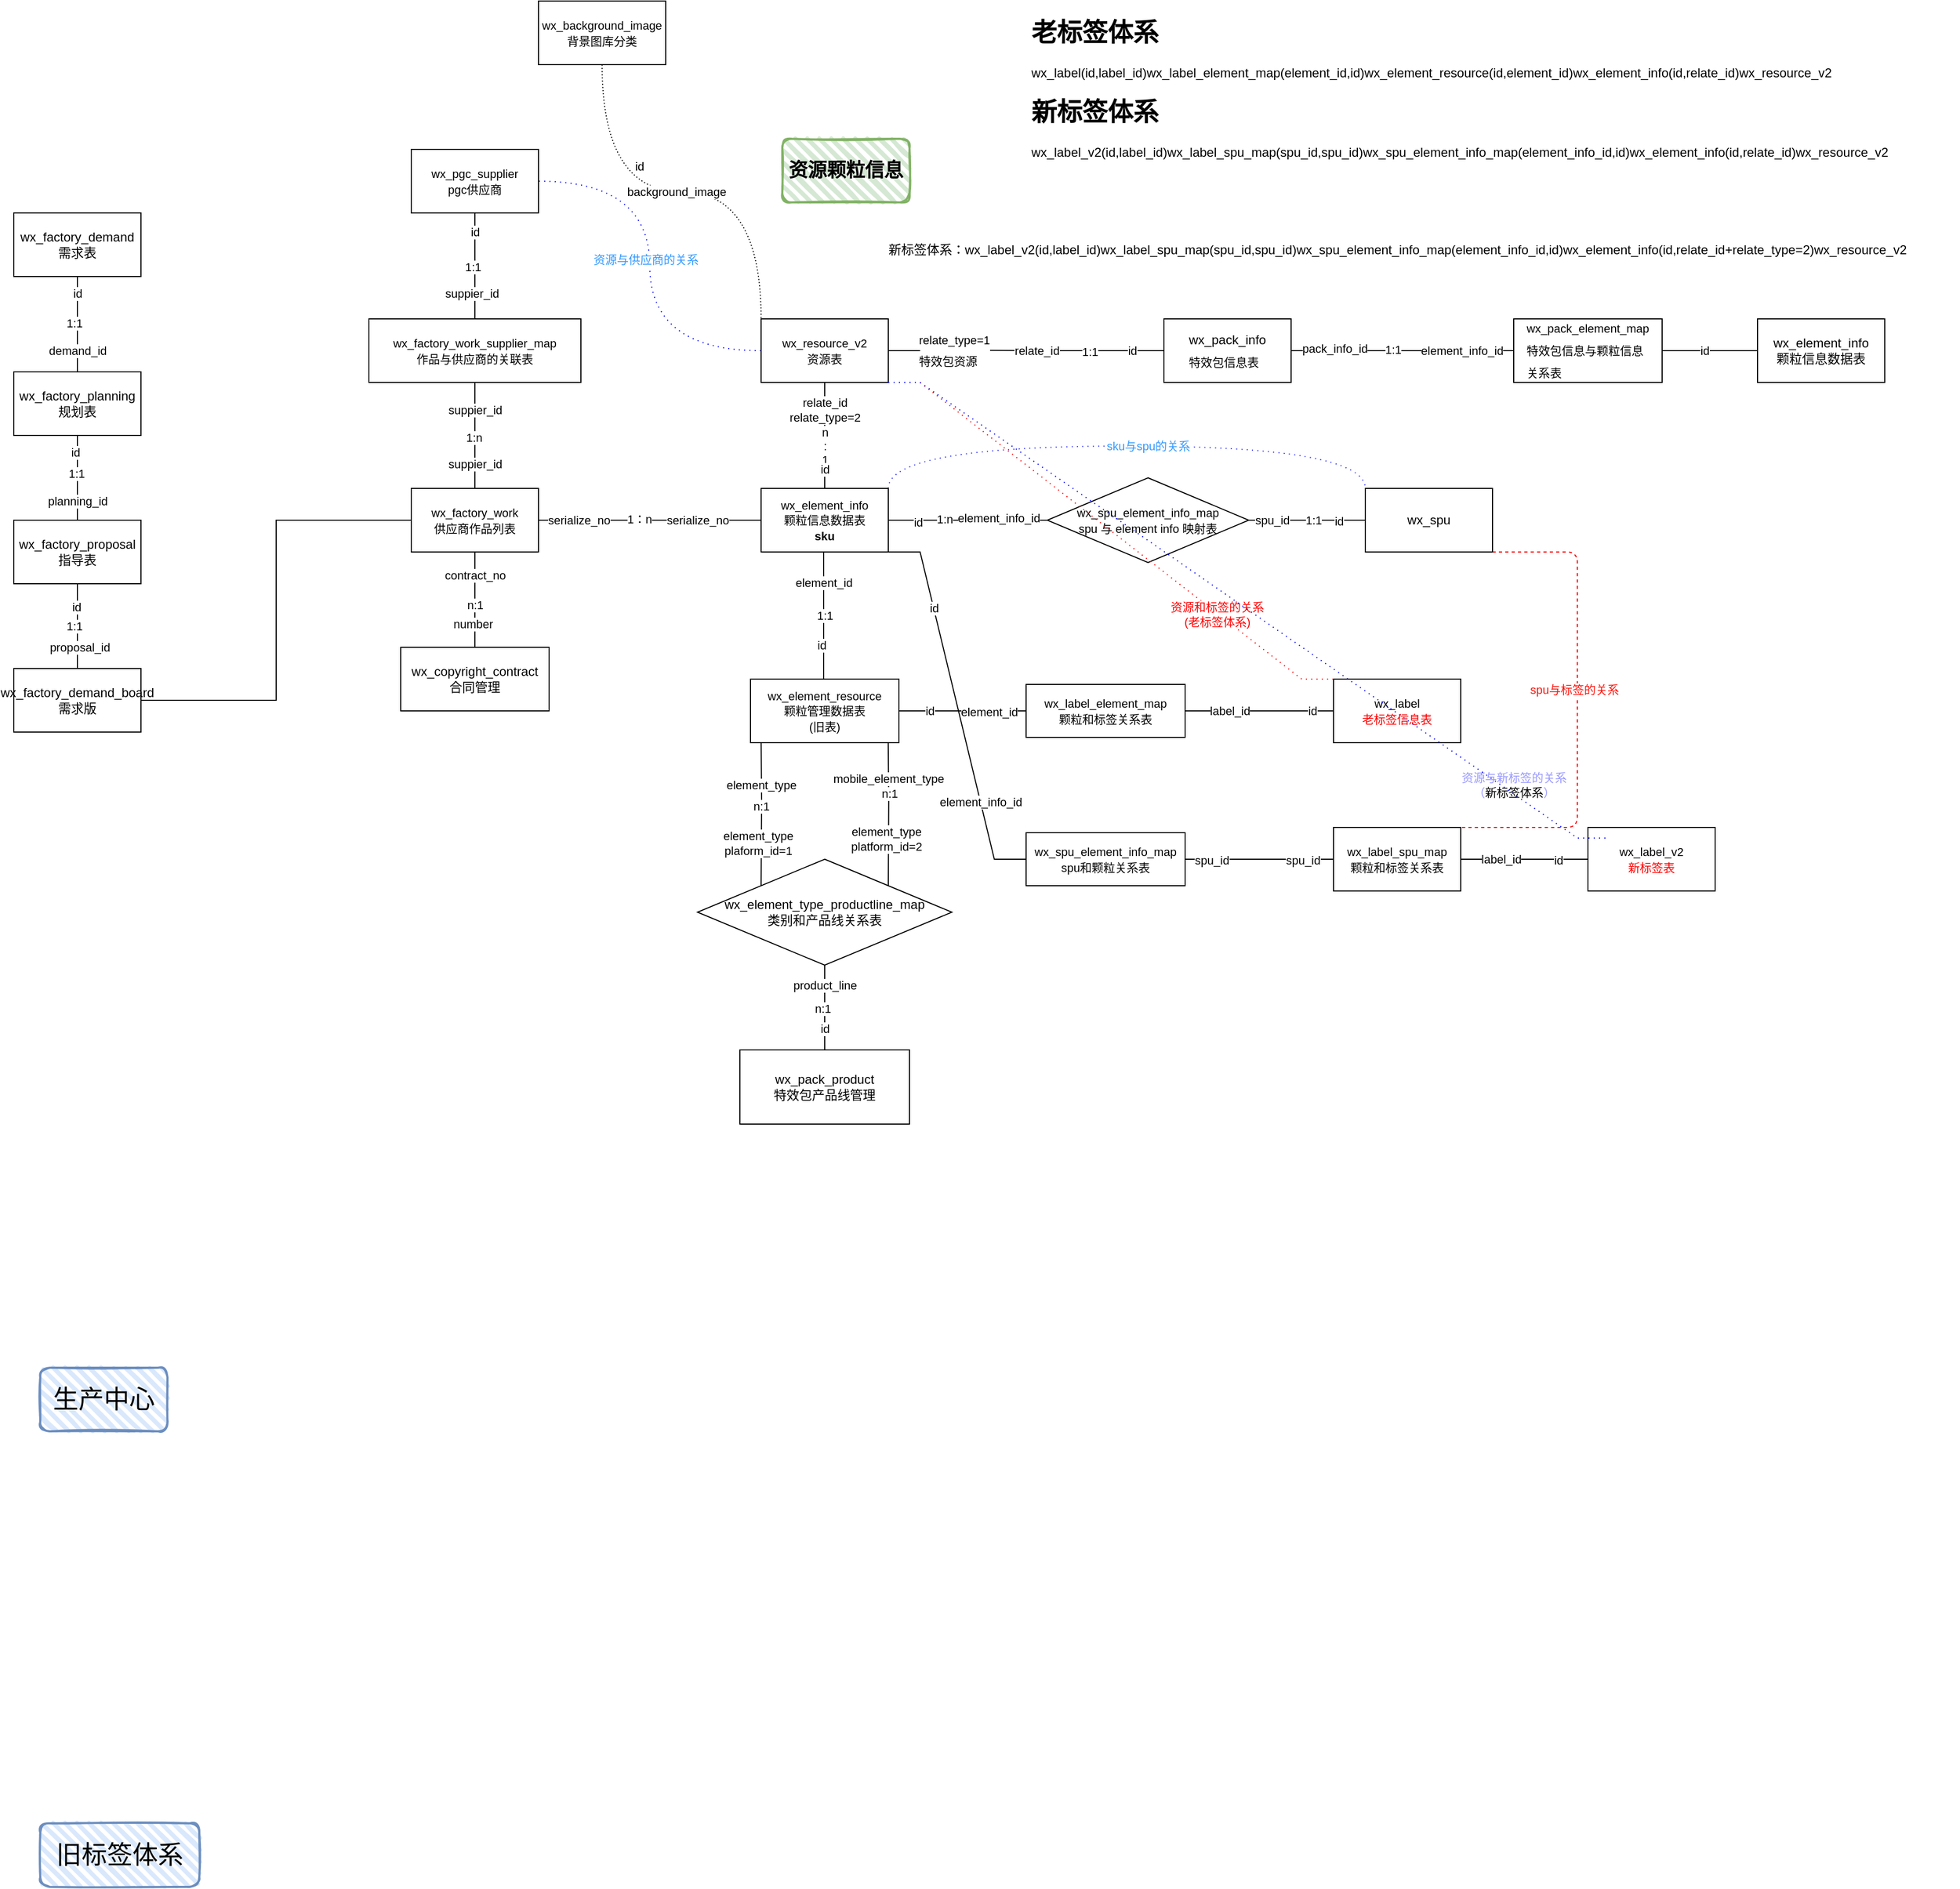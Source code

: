 <mxfile version="24.0.5" type="github">
  <diagram name="第 1 页" id="Xitm7BR1QgXsahXMNKrp">
    <mxGraphModel dx="2261" dy="1915" grid="1" gridSize="10" guides="1" tooltips="1" connect="1" arrows="1" fold="1" page="1" pageScale="1" pageWidth="827" pageHeight="1169" math="0" shadow="0">
      <root>
        <mxCell id="0" />
        <mxCell id="1" parent="0" />
        <mxCell id="gk9bBfAuXZcHd2vXawck-7" style="edgeStyle=orthogonalEdgeStyle;rounded=0;orthogonalLoop=1;jettySize=auto;html=1;entryX=0.5;entryY=0;entryDx=0;entryDy=0;endArrow=none;endFill=0;" parent="1" source="gk9bBfAuXZcHd2vXawck-1" target="gk9bBfAuXZcHd2vXawck-6" edge="1">
          <mxGeometry relative="1" as="geometry" />
        </mxCell>
        <mxCell id="gk9bBfAuXZcHd2vXawck-8" value="relate_id&lt;br&gt;relate_type=2" style="edgeLabel;html=1;align=center;verticalAlign=middle;resizable=0;points=[];" parent="gk9bBfAuXZcHd2vXawck-7" vertex="1" connectable="0">
          <mxGeometry x="-0.48" y="-4" relative="1" as="geometry">
            <mxPoint x="4" as="offset" />
          </mxGeometry>
        </mxCell>
        <mxCell id="gk9bBfAuXZcHd2vXawck-11" value="n&lt;br&gt;:&lt;br&gt;1" style="edgeLabel;html=1;align=center;verticalAlign=middle;resizable=0;points=[];" parent="gk9bBfAuXZcHd2vXawck-7" vertex="1" connectable="0">
          <mxGeometry x="0.02" y="2" relative="1" as="geometry">
            <mxPoint x="-2" y="9" as="offset" />
          </mxGeometry>
        </mxCell>
        <mxCell id="gk9bBfAuXZcHd2vXawck-12" value="id" style="edgeLabel;html=1;align=center;verticalAlign=middle;resizable=0;points=[];" parent="gk9bBfAuXZcHd2vXawck-7" vertex="1" connectable="0">
          <mxGeometry x="0.64" relative="1" as="geometry">
            <mxPoint as="offset" />
          </mxGeometry>
        </mxCell>
        <mxCell id="gk9bBfAuXZcHd2vXawck-14" value="" style="edgeStyle=orthogonalEdgeStyle;rounded=0;orthogonalLoop=1;jettySize=auto;html=1;endArrow=none;endFill=0;" parent="1" edge="1">
          <mxGeometry relative="1" as="geometry">
            <mxPoint x="390" y="199.5" as="sourcePoint" />
            <mxPoint x="610" y="200" as="targetPoint" />
            <Array as="points" />
          </mxGeometry>
        </mxCell>
        <mxCell id="gk9bBfAuXZcHd2vXawck-15" value="&lt;article data-content=&quot;[{&amp;quot;type&amp;quot;:&amp;quot;block&amp;quot;,&amp;quot;id&amp;quot;:&amp;quot;XwP3-1698737157789&amp;quot;,&amp;quot;name&amp;quot;:&amp;quot;paragraph&amp;quot;,&amp;quot;data&amp;quot;:{},&amp;quot;nodes&amp;quot;:[{&amp;quot;type&amp;quot;:&amp;quot;text&amp;quot;,&amp;quot;id&amp;quot;:&amp;quot;NMRr-1698737157787&amp;quot;,&amp;quot;leaves&amp;quot;:[{&amp;quot;text&amp;quot;:&amp;quot;relate_type=1&amp;quot;,&amp;quot;marks&amp;quot;:[]}]}],&amp;quot;state&amp;quot;:{}}]&quot;&gt;&lt;div style=&quot;line-height: 1.75; text-align: left;&quot;&gt;&lt;font style=&quot;font-size: 11px;&quot;&gt;relate_type=1&lt;/font&gt;&lt;/div&gt;&lt;div style=&quot;line-height: 1.75; text-align: left;&quot;&gt;特效包资源&lt;/div&gt;&lt;/article&gt;" style="edgeLabel;html=1;align=center;verticalAlign=middle;resizable=0;points=[];" parent="gk9bBfAuXZcHd2vXawck-14" vertex="1" connectable="0">
          <mxGeometry x="-0.1" y="3" relative="1" as="geometry">
            <mxPoint x="-77" y="3" as="offset" />
          </mxGeometry>
        </mxCell>
        <mxCell id="gk9bBfAuXZcHd2vXawck-19" value="&lt;article data-content=&quot;[{&amp;quot;type&amp;quot;:&amp;quot;block&amp;quot;,&amp;quot;id&amp;quot;:&amp;quot;XwP3-1698737157789&amp;quot;,&amp;quot;name&amp;quot;:&amp;quot;paragraph&amp;quot;,&amp;quot;data&amp;quot;:{},&amp;quot;nodes&amp;quot;:[{&amp;quot;type&amp;quot;:&amp;quot;text&amp;quot;,&amp;quot;id&amp;quot;:&amp;quot;NMRr-1698737157787&amp;quot;,&amp;quot;leaves&amp;quot;:[{&amp;quot;text&amp;quot;:&amp;quot;relate_id&amp;quot;,&amp;quot;marks&amp;quot;:[]}]}],&amp;quot;state&amp;quot;:{}}]&quot;&gt;&lt;div style=&quot;line-height: 1.75; text-align: left;&quot;&gt;&lt;font style=&quot;font-size: 11px;&quot;&gt;relate_id&lt;/font&gt;&lt;/div&gt;&lt;/article&gt;" style="edgeLabel;html=1;align=center;verticalAlign=middle;resizable=0;points=[];" parent="gk9bBfAuXZcHd2vXawck-14" vertex="1" connectable="0">
          <mxGeometry x="0.675" y="2" relative="1" as="geometry">
            <mxPoint x="-84" y="2" as="offset" />
          </mxGeometry>
        </mxCell>
        <mxCell id="gk9bBfAuXZcHd2vXawck-20" value="id" style="edgeLabel;html=1;align=center;verticalAlign=middle;resizable=0;points=[];" parent="gk9bBfAuXZcHd2vXawck-14" vertex="1" connectable="0">
          <mxGeometry x="0.748" y="-2" relative="1" as="geometry">
            <mxPoint x="-2" y="-2" as="offset" />
          </mxGeometry>
        </mxCell>
        <mxCell id="gk9bBfAuXZcHd2vXawck-21" value="1:1" style="edgeLabel;html=1;align=center;verticalAlign=middle;resizable=0;points=[];" parent="gk9bBfAuXZcHd2vXawck-14" vertex="1" connectable="0">
          <mxGeometry x="0.266" relative="1" as="geometry">
            <mxPoint x="11" as="offset" />
          </mxGeometry>
        </mxCell>
        <mxCell id="gk9bBfAuXZcHd2vXawck-24" style="edgeStyle=orthogonalEdgeStyle;rounded=0;orthogonalLoop=1;jettySize=auto;html=1;endArrow=none;endFill=0;" parent="1" edge="1">
          <mxGeometry relative="1" as="geometry">
            <mxPoint x="380" y="200" as="targetPoint" />
            <mxPoint x="350" y="200" as="sourcePoint" />
          </mxGeometry>
        </mxCell>
        <mxCell id="B6y16ondcqQ7qixGHSXy-28" style="edgeStyle=orthogonalEdgeStyle;rounded=0;orthogonalLoop=1;jettySize=auto;html=1;entryX=1;entryY=0.5;entryDx=0;entryDy=0;dashed=1;dashPattern=1 4;curved=1;strokeColor=#0000FF;endArrow=none;endFill=0;" parent="1" source="gk9bBfAuXZcHd2vXawck-1" target="gk9bBfAuXZcHd2vXawck-52" edge="1">
          <mxGeometry relative="1" as="geometry" />
        </mxCell>
        <mxCell id="B6y16ondcqQ7qixGHSXy-29" value="&lt;font color=&quot;#3399ff&quot;&gt;资源与供应商的关系&lt;/font&gt;" style="edgeLabel;html=1;align=center;verticalAlign=middle;resizable=0;points=[];" parent="B6y16ondcqQ7qixGHSXy-28" vertex="1" connectable="0">
          <mxGeometry x="0.032" y="4" relative="1" as="geometry">
            <mxPoint as="offset" />
          </mxGeometry>
        </mxCell>
        <mxCell id="yXbJXcxyzhRO19lz1-nd-18" style="edgeStyle=entityRelationEdgeStyle;rounded=0;orthogonalLoop=1;jettySize=auto;html=1;exitX=1;exitY=1;exitDx=0;exitDy=0;entryX=0;entryY=0;entryDx=0;entryDy=0;endArrow=none;endFill=0;strokeColor=none;dashed=1;dashPattern=1 4;" parent="1" source="gk9bBfAuXZcHd2vXawck-1" target="yXbJXcxyzhRO19lz1-nd-9" edge="1">
          <mxGeometry relative="1" as="geometry" />
        </mxCell>
        <mxCell id="yXbJXcxyzhRO19lz1-nd-19" value="&lt;font color=&quot;#9999ff&quot;&gt;资源与新标签的关系&lt;br&gt;（&lt;/font&gt;新标签体系&lt;font color=&quot;#9999ff&quot;&gt;）&lt;br&gt;&lt;/font&gt;" style="edgeLabel;html=1;align=center;verticalAlign=middle;resizable=0;points=[];" parent="yXbJXcxyzhRO19lz1-nd-18" vertex="1" connectable="0">
          <mxGeometry x="0.711" y="2" relative="1" as="geometry">
            <mxPoint x="28" y="10" as="offset" />
          </mxGeometry>
        </mxCell>
        <mxCell id="gk9bBfAuXZcHd2vXawck-1" value="&lt;font style=&quot;font-size: 11px;&quot;&gt;wx_resource_v2&lt;br&gt;资源表&lt;/font&gt;" style="rounded=0;whiteSpace=wrap;html=1;" parent="1" vertex="1">
          <mxGeometry x="230" y="170" width="120" height="60" as="geometry" />
        </mxCell>
        <mxCell id="gk9bBfAuXZcHd2vXawck-10" value="" style="edgeStyle=orthogonalEdgeStyle;rounded=0;orthogonalLoop=1;jettySize=auto;html=1;endArrow=none;endFill=0;" parent="1" edge="1">
          <mxGeometry relative="1" as="geometry">
            <mxPoint x="289" y="390" as="sourcePoint" />
            <mxPoint x="289" y="510" as="targetPoint" />
          </mxGeometry>
        </mxCell>
        <mxCell id="gk9bBfAuXZcHd2vXawck-35" value="element_id" style="edgeLabel;html=1;align=center;verticalAlign=middle;resizable=0;points=[];" parent="gk9bBfAuXZcHd2vXawck-10" vertex="1" connectable="0">
          <mxGeometry x="-0.525" y="-2" relative="1" as="geometry">
            <mxPoint x="2" as="offset" />
          </mxGeometry>
        </mxCell>
        <mxCell id="gk9bBfAuXZcHd2vXawck-36" value="id" style="edgeLabel;html=1;align=center;verticalAlign=middle;resizable=0;points=[];" parent="gk9bBfAuXZcHd2vXawck-10" vertex="1" connectable="0">
          <mxGeometry x="0.375" y="-2" relative="1" as="geometry">
            <mxPoint y="5" as="offset" />
          </mxGeometry>
        </mxCell>
        <mxCell id="gk9bBfAuXZcHd2vXawck-62" value="1:1" style="edgeLabel;html=1;align=center;verticalAlign=middle;resizable=0;points=[];" parent="gk9bBfAuXZcHd2vXawck-10" vertex="1" connectable="0">
          <mxGeometry x="-0.004" y="-2" relative="1" as="geometry">
            <mxPoint x="3" as="offset" />
          </mxGeometry>
        </mxCell>
        <mxCell id="gk9bBfAuXZcHd2vXawck-34" value="" style="edgeStyle=orthogonalEdgeStyle;rounded=0;orthogonalLoop=1;jettySize=auto;html=1;endArrow=none;endFill=0;" parent="1" source="gk9bBfAuXZcHd2vXawck-6" target="gk9bBfAuXZcHd2vXawck-33" edge="1">
          <mxGeometry relative="1" as="geometry" />
        </mxCell>
        <mxCell id="gk9bBfAuXZcHd2vXawck-37" value="serialize_no" style="edgeLabel;html=1;align=center;verticalAlign=middle;resizable=0;points=[];" parent="gk9bBfAuXZcHd2vXawck-34" vertex="1" connectable="0">
          <mxGeometry x="-0.233" y="2" relative="1" as="geometry">
            <mxPoint x="-92" y="-2" as="offset" />
          </mxGeometry>
        </mxCell>
        <mxCell id="gk9bBfAuXZcHd2vXawck-48" value="1：n" style="edgeLabel;html=1;align=center;verticalAlign=middle;resizable=0;points=[];" parent="gk9bBfAuXZcHd2vXawck-34" vertex="1" connectable="0">
          <mxGeometry x="0.099" y="-1" relative="1" as="geometry">
            <mxPoint as="offset" />
          </mxGeometry>
        </mxCell>
        <mxCell id="B6y16ondcqQ7qixGHSXy-22" style="rounded=0;orthogonalLoop=1;jettySize=auto;html=1;exitX=1;exitY=0.5;exitDx=0;exitDy=0;entryX=0;entryY=0.5;entryDx=0;entryDy=0;endArrow=none;endFill=0;" parent="1" source="B6y16ondcqQ7qixGHSXy-12" target="B6y16ondcqQ7qixGHSXy-21" edge="1">
          <mxGeometry relative="1" as="geometry">
            <mxPoint x="510" y="420" as="targetPoint" />
          </mxGeometry>
        </mxCell>
        <mxCell id="B6y16ondcqQ7qixGHSXy-23" value="spu_id" style="edgeLabel;html=1;align=center;verticalAlign=middle;resizable=0;points=[];" parent="B6y16ondcqQ7qixGHSXy-22" vertex="1" connectable="0">
          <mxGeometry x="-0.691" y="-1" relative="1" as="geometry">
            <mxPoint x="5" y="-1" as="offset" />
          </mxGeometry>
        </mxCell>
        <mxCell id="B6y16ondcqQ7qixGHSXy-24" value="id" style="edgeLabel;html=1;align=center;verticalAlign=middle;resizable=0;points=[];" parent="B6y16ondcqQ7qixGHSXy-22" vertex="1" connectable="0">
          <mxGeometry x="0.546" y="-1" relative="1" as="geometry">
            <mxPoint as="offset" />
          </mxGeometry>
        </mxCell>
        <mxCell id="B6y16ondcqQ7qixGHSXy-25" value="1:1" style="edgeLabel;html=1;align=center;verticalAlign=middle;resizable=0;points=[];" parent="B6y16ondcqQ7qixGHSXy-22" vertex="1" connectable="0">
          <mxGeometry x="0.113" y="-3" relative="1" as="geometry">
            <mxPoint y="-3" as="offset" />
          </mxGeometry>
        </mxCell>
        <mxCell id="MGftzye2ZW7pEAbC8CXY-1" style="edgeStyle=orthogonalEdgeStyle;rounded=0;orthogonalLoop=1;jettySize=auto;html=1;exitX=1;exitY=0;exitDx=0;exitDy=0;entryX=0;entryY=0;entryDx=0;entryDy=0;curved=1;dashed=1;dashPattern=1 4;endArrow=none;endFill=0;strokeColor=#3333FF;" parent="1" source="gk9bBfAuXZcHd2vXawck-6" target="B6y16ondcqQ7qixGHSXy-21" edge="1">
          <mxGeometry relative="1" as="geometry">
            <Array as="points">
              <mxPoint x="350" y="290" />
              <mxPoint x="800" y="290" />
            </Array>
          </mxGeometry>
        </mxCell>
        <mxCell id="MGftzye2ZW7pEAbC8CXY-2" value="&lt;font color=&quot;#3399ff&quot;&gt;sku与spu的关系&lt;/font&gt;" style="edgeLabel;html=1;align=center;verticalAlign=middle;resizable=0;points=[];" parent="MGftzye2ZW7pEAbC8CXY-1" vertex="1" connectable="0">
          <mxGeometry x="-0.064" y="-2" relative="1" as="geometry">
            <mxPoint x="37" y="-2" as="offset" />
          </mxGeometry>
        </mxCell>
        <mxCell id="gk9bBfAuXZcHd2vXawck-6" value="&lt;font style=&quot;font-size: 11px;&quot;&gt;wx_element_info&lt;br&gt;颗粒信息数据表&lt;br&gt;&lt;b style=&quot;border-color: var(--border-color);&quot;&gt;sku&lt;/b&gt;&lt;br&gt;&lt;/font&gt;" style="rounded=0;whiteSpace=wrap;html=1;" parent="1" vertex="1">
          <mxGeometry x="230" y="330" width="120" height="60" as="geometry" />
        </mxCell>
        <mxCell id="gk9bBfAuXZcHd2vXawck-40" value="" style="edgeStyle=orthogonalEdgeStyle;rounded=0;orthogonalLoop=1;jettySize=auto;html=1;endArrow=none;endFill=0;" parent="1" source="gk9bBfAuXZcHd2vXawck-9" target="gk9bBfAuXZcHd2vXawck-39" edge="1">
          <mxGeometry relative="1" as="geometry" />
        </mxCell>
        <mxCell id="gk9bBfAuXZcHd2vXawck-43" value="id" style="edgeLabel;html=1;align=center;verticalAlign=middle;resizable=0;points=[];" parent="gk9bBfAuXZcHd2vXawck-40" vertex="1" connectable="0">
          <mxGeometry x="-0.12" y="-1" relative="1" as="geometry">
            <mxPoint x="-24" y="-1" as="offset" />
          </mxGeometry>
        </mxCell>
        <mxCell id="gk9bBfAuXZcHd2vXawck-44" value="element_id" style="edgeLabel;html=1;align=center;verticalAlign=middle;resizable=0;points=[];" parent="gk9bBfAuXZcHd2vXawck-40" vertex="1" connectable="0">
          <mxGeometry x="0.42" y="-1" relative="1" as="geometry">
            <mxPoint as="offset" />
          </mxGeometry>
        </mxCell>
        <mxCell id="gk9bBfAuXZcHd2vXawck-9" value="&lt;font style=&quot;font-size: 11px;&quot;&gt;wx_element_resource&lt;br&gt;颗粒管理数据表&lt;br&gt;(旧表)&lt;/font&gt;" style="whiteSpace=wrap;html=1;rounded=0;" parent="1" vertex="1">
          <mxGeometry x="220" y="510" width="140" height="60" as="geometry" />
        </mxCell>
        <mxCell id="gk9bBfAuXZcHd2vXawck-26" value="" style="edgeStyle=orthogonalEdgeStyle;rounded=0;orthogonalLoop=1;jettySize=auto;html=1;endArrow=none;endFill=0;" parent="1" source="gk9bBfAuXZcHd2vXawck-13" target="gk9bBfAuXZcHd2vXawck-25" edge="1">
          <mxGeometry relative="1" as="geometry" />
        </mxCell>
        <mxCell id="gk9bBfAuXZcHd2vXawck-28" value="pack_info_id" style="edgeLabel;html=1;align=center;verticalAlign=middle;resizable=0;points=[];" parent="gk9bBfAuXZcHd2vXawck-26" vertex="1" connectable="0">
          <mxGeometry x="-0.661" y="2" relative="1" as="geometry">
            <mxPoint x="5" as="offset" />
          </mxGeometry>
        </mxCell>
        <mxCell id="gk9bBfAuXZcHd2vXawck-29" value="element_info_id" style="edgeLabel;html=1;align=center;verticalAlign=middle;resizable=0;points=[];" parent="gk9bBfAuXZcHd2vXawck-26" vertex="1" connectable="0">
          <mxGeometry x="0.493" relative="1" as="geometry">
            <mxPoint x="4" as="offset" />
          </mxGeometry>
        </mxCell>
        <mxCell id="gk9bBfAuXZcHd2vXawck-49" value="1:1" style="edgeLabel;html=1;align=center;verticalAlign=middle;resizable=0;points=[];" parent="gk9bBfAuXZcHd2vXawck-26" vertex="1" connectable="0">
          <mxGeometry x="-0.086" y="1" relative="1" as="geometry">
            <mxPoint as="offset" />
          </mxGeometry>
        </mxCell>
        <mxCell id="gk9bBfAuXZcHd2vXawck-13" value="&lt;article data-content=&quot;[{&amp;quot;type&amp;quot;:&amp;quot;block&amp;quot;,&amp;quot;id&amp;quot;:&amp;quot;XwP3-1698737157789&amp;quot;,&amp;quot;name&amp;quot;:&amp;quot;paragraph&amp;quot;,&amp;quot;data&amp;quot;:{},&amp;quot;nodes&amp;quot;:[{&amp;quot;type&amp;quot;:&amp;quot;text&amp;quot;,&amp;quot;id&amp;quot;:&amp;quot;NMRr-1698737157787&amp;quot;,&amp;quot;leaves&amp;quot;:[{&amp;quot;text&amp;quot;:&amp;quot;wx_pack_info&amp;quot;,&amp;quot;marks&amp;quot;:[]}]}],&amp;quot;state&amp;quot;:{}}]&quot;&gt;&lt;div style=&quot;line-height: 1.75; text-align: left;&quot;&gt;&lt;font style=&quot;&quot;&gt;wx_pack_info&lt;br&gt;&lt;font style=&quot;font-size: 11px;&quot;&gt;特效包信息表&lt;/font&gt;&lt;br&gt;&lt;/font&gt;&lt;/div&gt;&lt;/article&gt;" style="whiteSpace=wrap;html=1;rounded=0;" parent="1" vertex="1">
          <mxGeometry x="610" y="170" width="120" height="60" as="geometry" />
        </mxCell>
        <mxCell id="gk9bBfAuXZcHd2vXawck-31" value="" style="edgeStyle=orthogonalEdgeStyle;rounded=0;orthogonalLoop=1;jettySize=auto;html=1;endArrow=none;endFill=0;" parent="1" source="gk9bBfAuXZcHd2vXawck-25" target="gk9bBfAuXZcHd2vXawck-30" edge="1">
          <mxGeometry relative="1" as="geometry" />
        </mxCell>
        <mxCell id="gk9bBfAuXZcHd2vXawck-32" value="id" style="edgeLabel;html=1;align=center;verticalAlign=middle;resizable=0;points=[];" parent="gk9bBfAuXZcHd2vXawck-31" vertex="1" connectable="0">
          <mxGeometry x="0.089" y="2" relative="1" as="geometry">
            <mxPoint x="-9" y="2" as="offset" />
          </mxGeometry>
        </mxCell>
        <mxCell id="gk9bBfAuXZcHd2vXawck-25" value="&lt;article data-content=&quot;[{&amp;quot;type&amp;quot;:&amp;quot;block&amp;quot;,&amp;quot;id&amp;quot;:&amp;quot;XwP3-1698737157789&amp;quot;,&amp;quot;name&amp;quot;:&amp;quot;paragraph&amp;quot;,&amp;quot;data&amp;quot;:{},&amp;quot;nodes&amp;quot;:[{&amp;quot;type&amp;quot;:&amp;quot;text&amp;quot;,&amp;quot;id&amp;quot;:&amp;quot;NMRr-1698737157787&amp;quot;,&amp;quot;leaves&amp;quot;:[{&amp;quot;text&amp;quot;:&amp;quot;wx_pack_element_map&amp;quot;,&amp;quot;marks&amp;quot;:[]}]}],&amp;quot;state&amp;quot;:{}}]&quot;&gt;&lt;div style=&quot;line-height: 1.75; text-align: left;&quot;&gt;&lt;font style=&quot;&quot;&gt;&lt;font style=&quot;font-size: 11px;&quot;&gt;wx_pack_element_map&lt;/font&gt;&lt;/font&gt;&lt;/div&gt;&lt;div style=&quot;line-height: 1.75; text-align: left;&quot;&gt;&lt;font style=&quot;&quot;&gt;&lt;font style=&quot;font-size: 11px;&quot;&gt;特效包信息与颗粒信息&lt;/font&gt;&lt;/font&gt;&lt;/div&gt;&lt;div style=&quot;line-height: 1.75; text-align: left;&quot;&gt;&lt;font style=&quot;&quot;&gt;&lt;font style=&quot;font-size: 11px;&quot;&gt;关系表&lt;/font&gt;&lt;br&gt;&lt;/font&gt;&lt;/div&gt;&lt;/article&gt;" style="whiteSpace=wrap;html=1;rounded=0;" parent="1" vertex="1">
          <mxGeometry x="940" y="170" width="140" height="60" as="geometry" />
        </mxCell>
        <mxCell id="gk9bBfAuXZcHd2vXawck-30" value="wx_element_info&lt;br&gt;颗粒信息数据表" style="whiteSpace=wrap;html=1;rounded=0;" parent="1" vertex="1">
          <mxGeometry x="1170" y="170" width="120" height="60" as="geometry" />
        </mxCell>
        <mxCell id="gk9bBfAuXZcHd2vXawck-51" value="" style="edgeStyle=orthogonalEdgeStyle;rounded=0;orthogonalLoop=1;jettySize=auto;html=1;endArrow=none;endFill=0;" parent="1" source="gk9bBfAuXZcHd2vXawck-33" target="gk9bBfAuXZcHd2vXawck-50" edge="1">
          <mxGeometry relative="1" as="geometry" />
        </mxCell>
        <mxCell id="gk9bBfAuXZcHd2vXawck-59" value="contract_no" style="edgeLabel;html=1;align=center;verticalAlign=middle;resizable=0;points=[];" parent="gk9bBfAuXZcHd2vXawck-51" vertex="1" connectable="0">
          <mxGeometry x="-0.507" relative="1" as="geometry">
            <mxPoint as="offset" />
          </mxGeometry>
        </mxCell>
        <mxCell id="gk9bBfAuXZcHd2vXawck-60" value="n:1" style="edgeLabel;html=1;align=center;verticalAlign=middle;resizable=0;points=[];" parent="gk9bBfAuXZcHd2vXawck-51" vertex="1" connectable="0">
          <mxGeometry x="0.199" relative="1" as="geometry">
            <mxPoint y="-4" as="offset" />
          </mxGeometry>
        </mxCell>
        <mxCell id="gk9bBfAuXZcHd2vXawck-61" value="number" style="edgeLabel;html=1;align=center;verticalAlign=middle;resizable=0;points=[];" parent="gk9bBfAuXZcHd2vXawck-51" vertex="1" connectable="0">
          <mxGeometry x="0.512" y="-2" relative="1" as="geometry">
            <mxPoint as="offset" />
          </mxGeometry>
        </mxCell>
        <mxCell id="gk9bBfAuXZcHd2vXawck-53" value="" style="edgeStyle=orthogonalEdgeStyle;rounded=0;orthogonalLoop=1;jettySize=auto;html=1;endArrow=none;endFill=0;entryX=0.5;entryY=1;entryDx=0;entryDy=0;" parent="1" source="gk9bBfAuXZcHd2vXawck-33" target="B6y16ondcqQ7qixGHSXy-1" edge="1">
          <mxGeometry relative="1" as="geometry" />
        </mxCell>
        <mxCell id="gk9bBfAuXZcHd2vXawck-55" value="suppier_id" style="edgeLabel;html=1;align=center;verticalAlign=middle;resizable=0;points=[];" parent="gk9bBfAuXZcHd2vXawck-53" vertex="1" connectable="0">
          <mxGeometry x="-0.312" y="-2" relative="1" as="geometry">
            <mxPoint x="-2" y="11" as="offset" />
          </mxGeometry>
        </mxCell>
        <mxCell id="B6y16ondcqQ7qixGHSXy-3" value="suppier_id" style="edgeLabel;html=1;align=center;verticalAlign=middle;resizable=0;points=[];" parent="gk9bBfAuXZcHd2vXawck-53" vertex="1" connectable="0">
          <mxGeometry x="0.44" y="1" relative="1" as="geometry">
            <mxPoint x="1" y="-2" as="offset" />
          </mxGeometry>
        </mxCell>
        <mxCell id="B6y16ondcqQ7qixGHSXy-9" value="1:n" style="edgeLabel;html=1;align=center;verticalAlign=middle;resizable=0;points=[];" parent="gk9bBfAuXZcHd2vXawck-53" vertex="1" connectable="0">
          <mxGeometry x="-0.033" y="1" relative="1" as="geometry">
            <mxPoint as="offset" />
          </mxGeometry>
        </mxCell>
        <mxCell id="gk9bBfAuXZcHd2vXawck-33" value="&lt;font style=&quot;font-size: 11px;&quot;&gt;wx_factory_work&lt;br&gt;供应商作品列表&lt;/font&gt;" style="whiteSpace=wrap;html=1;rounded=0;" parent="1" vertex="1">
          <mxGeometry x="-100" y="330" width="120" height="60" as="geometry" />
        </mxCell>
        <mxCell id="gk9bBfAuXZcHd2vXawck-42" value="" style="edgeStyle=orthogonalEdgeStyle;rounded=0;orthogonalLoop=1;jettySize=auto;html=1;endArrow=none;endFill=0;" parent="1" source="gk9bBfAuXZcHd2vXawck-39" target="gk9bBfAuXZcHd2vXawck-41" edge="1">
          <mxGeometry relative="1" as="geometry" />
        </mxCell>
        <mxCell id="gk9bBfAuXZcHd2vXawck-45" value="label_id" style="edgeLabel;html=1;align=center;verticalAlign=middle;resizable=0;points=[];" parent="gk9bBfAuXZcHd2vXawck-42" vertex="1" connectable="0">
          <mxGeometry x="-0.6" y="-1" relative="1" as="geometry">
            <mxPoint x="14" y="-1" as="offset" />
          </mxGeometry>
        </mxCell>
        <mxCell id="gk9bBfAuXZcHd2vXawck-39" value="&lt;font style=&quot;font-size: 11px;&quot;&gt;wx_label_element_map&lt;br&gt;颗粒和标签关系表&lt;/font&gt;" style="whiteSpace=wrap;html=1;rounded=0;" parent="1" vertex="1">
          <mxGeometry x="480" y="515" width="150" height="50" as="geometry" />
        </mxCell>
        <mxCell id="gk9bBfAuXZcHd2vXawck-41" value="&lt;font style=&quot;font-size: 11px;&quot;&gt;wx_label&lt;br&gt;&lt;font color=&quot;#ff0000&quot;&gt;老标签信息表&lt;/font&gt;&lt;/font&gt;" style="whiteSpace=wrap;html=1;rounded=0;" parent="1" vertex="1">
          <mxGeometry x="770" y="510" width="120" height="60" as="geometry" />
        </mxCell>
        <mxCell id="gk9bBfAuXZcHd2vXawck-46" value="id" style="edgeLabel;html=1;align=center;verticalAlign=middle;resizable=0;points=[];" parent="1" vertex="1" connectable="0">
          <mxGeometry x="750" y="540" as="geometry" />
        </mxCell>
        <mxCell id="gk9bBfAuXZcHd2vXawck-47" value="serialize_no" style="edgeLabel;html=1;align=center;verticalAlign=middle;resizable=0;points=[];" parent="1" vertex="1" connectable="0">
          <mxGeometry x="170.005" y="360.0" as="geometry" />
        </mxCell>
        <mxCell id="gk9bBfAuXZcHd2vXawck-50" value="wx_copyright_contract&lt;br&gt;合同管理" style="whiteSpace=wrap;html=1;rounded=0;" parent="1" vertex="1">
          <mxGeometry x="-110" y="480" width="140" height="60" as="geometry" />
        </mxCell>
        <mxCell id="B6y16ondcqQ7qixGHSXy-2" value="" style="edgeStyle=orthogonalEdgeStyle;rounded=0;orthogonalLoop=1;jettySize=auto;html=1;endArrow=none;endFill=0;" parent="1" source="gk9bBfAuXZcHd2vXawck-52" target="B6y16ondcqQ7qixGHSXy-1" edge="1">
          <mxGeometry relative="1" as="geometry" />
        </mxCell>
        <mxCell id="B6y16ondcqQ7qixGHSXy-6" value="suppier_id" style="edgeLabel;html=1;align=center;verticalAlign=middle;resizable=0;points=[];" parent="B6y16ondcqQ7qixGHSXy-2" vertex="1" connectable="0">
          <mxGeometry x="0.52" y="-3" relative="1" as="geometry">
            <mxPoint as="offset" />
          </mxGeometry>
        </mxCell>
        <mxCell id="B6y16ondcqQ7qixGHSXy-7" value="id" style="edgeLabel;html=1;align=center;verticalAlign=middle;resizable=0;points=[];" parent="B6y16ondcqQ7qixGHSXy-2" vertex="1" connectable="0">
          <mxGeometry x="-0.64" relative="1" as="geometry">
            <mxPoint as="offset" />
          </mxGeometry>
        </mxCell>
        <mxCell id="B6y16ondcqQ7qixGHSXy-8" value="1:1" style="edgeLabel;html=1;align=center;verticalAlign=middle;resizable=0;points=[];" parent="B6y16ondcqQ7qixGHSXy-2" vertex="1" connectable="0">
          <mxGeometry x="0.02" y="-2" relative="1" as="geometry">
            <mxPoint as="offset" />
          </mxGeometry>
        </mxCell>
        <mxCell id="gk9bBfAuXZcHd2vXawck-52" value="&lt;font style=&quot;font-size: 11px;&quot;&gt;wx_pgc_supplier&lt;br&gt;pgc供应商&lt;/font&gt;" style="whiteSpace=wrap;html=1;rounded=0;" parent="1" vertex="1">
          <mxGeometry x="-100" y="10" width="120" height="60" as="geometry" />
        </mxCell>
        <mxCell id="gk9bBfAuXZcHd2vXawck-66" value="" style="edgeStyle=orthogonalEdgeStyle;rounded=0;orthogonalLoop=1;jettySize=auto;html=1;endArrow=none;endFill=0;" parent="1" source="gk9bBfAuXZcHd2vXawck-63" target="gk9bBfAuXZcHd2vXawck-65" edge="1">
          <mxGeometry relative="1" as="geometry" />
        </mxCell>
        <mxCell id="gk9bBfAuXZcHd2vXawck-67" value="product_line" style="edgeLabel;html=1;align=center;verticalAlign=middle;resizable=0;points=[];" parent="gk9bBfAuXZcHd2vXawck-66" vertex="1" connectable="0">
          <mxGeometry x="-0.534" relative="1" as="geometry">
            <mxPoint as="offset" />
          </mxGeometry>
        </mxCell>
        <mxCell id="gk9bBfAuXZcHd2vXawck-68" value="id" style="edgeLabel;html=1;align=center;verticalAlign=middle;resizable=0;points=[];" parent="gk9bBfAuXZcHd2vXawck-66" vertex="1" connectable="0">
          <mxGeometry x="0.437" relative="1" as="geometry">
            <mxPoint y="2" as="offset" />
          </mxGeometry>
        </mxCell>
        <mxCell id="gk9bBfAuXZcHd2vXawck-69" value="n:1" style="edgeLabel;html=1;align=center;verticalAlign=middle;resizable=0;points=[];" parent="gk9bBfAuXZcHd2vXawck-66" vertex="1" connectable="0">
          <mxGeometry x="0.025" y="-2" relative="1" as="geometry">
            <mxPoint as="offset" />
          </mxGeometry>
        </mxCell>
        <mxCell id="gk9bBfAuXZcHd2vXawck-63" value="wx_element_type_productline_map&lt;br&gt;类别和产品线关系表" style="rhombus;whiteSpace=wrap;html=1;rounded=0;" parent="1" vertex="1">
          <mxGeometry x="170" y="680" width="240" height="100" as="geometry" />
        </mxCell>
        <mxCell id="gk9bBfAuXZcHd2vXawck-65" value="wx_pack_product&lt;br&gt;特效包产品线管理" style="whiteSpace=wrap;html=1;rounded=0;" parent="1" vertex="1">
          <mxGeometry x="210" y="860" width="160" height="70" as="geometry" />
        </mxCell>
        <mxCell id="B6y16ondcqQ7qixGHSXy-1" value="&lt;font style=&quot;font-size: 11px;&quot;&gt;wx_factory_work_supplier_map&lt;br style=&quot;border-color: var(--border-color);&quot;&gt;作品与供应商的关联表&lt;/font&gt;" style="whiteSpace=wrap;html=1;rounded=0;" parent="1" vertex="1">
          <mxGeometry x="-140" y="170" width="200" height="60" as="geometry" />
        </mxCell>
        <mxCell id="B6y16ondcqQ7qixGHSXy-13" style="rounded=0;orthogonalLoop=1;jettySize=auto;html=1;entryX=1;entryY=0.5;entryDx=0;entryDy=0;exitX=0;exitY=0.5;exitDx=0;exitDy=0;endArrow=none;endFill=0;" parent="1" source="B6y16ondcqQ7qixGHSXy-12" target="gk9bBfAuXZcHd2vXawck-6" edge="1">
          <mxGeometry relative="1" as="geometry" />
        </mxCell>
        <mxCell id="B6y16ondcqQ7qixGHSXy-17" value="id" style="edgeLabel;html=1;align=center;verticalAlign=middle;resizable=0;points=[];" parent="B6y16ondcqQ7qixGHSXy-13" vertex="1" connectable="0">
          <mxGeometry x="0.748" y="2" relative="1" as="geometry">
            <mxPoint x="9" as="offset" />
          </mxGeometry>
        </mxCell>
        <mxCell id="B6y16ondcqQ7qixGHSXy-18" value="element_info_id" style="edgeLabel;html=1;align=center;verticalAlign=middle;resizable=0;points=[];" parent="B6y16ondcqQ7qixGHSXy-13" vertex="1" connectable="0">
          <mxGeometry x="-0.385" y="-2" relative="1" as="geometry">
            <mxPoint as="offset" />
          </mxGeometry>
        </mxCell>
        <mxCell id="B6y16ondcqQ7qixGHSXy-19" value="1:n" style="edgeLabel;html=1;align=center;verticalAlign=middle;resizable=0;points=[];" parent="B6y16ondcqQ7qixGHSXy-13" vertex="1" connectable="0">
          <mxGeometry x="0.296" y="-1" relative="1" as="geometry">
            <mxPoint as="offset" />
          </mxGeometry>
        </mxCell>
        <mxCell id="B6y16ondcqQ7qixGHSXy-12" value="&lt;font style=&quot;font-size: 11px;&quot;&gt;wx_spu_element_info_map&lt;br&gt;spu 与 element info 映射表&lt;br&gt;&lt;/font&gt;" style="rhombus;whiteSpace=wrap;html=1;" parent="1" vertex="1">
          <mxGeometry x="500" y="320" width="190" height="80" as="geometry" />
        </mxCell>
        <mxCell id="J026uOZoRTp7faaSBjY_-1" style="edgeStyle=orthogonalEdgeStyle;rounded=0;orthogonalLoop=1;jettySize=auto;html=1;entryX=0.5;entryY=0;entryDx=0;entryDy=0;strokeColor=none;endArrow=none;endFill=0;" parent="1" source="B6y16ondcqQ7qixGHSXy-21" target="yXbJXcxyzhRO19lz1-nd-8" edge="1">
          <mxGeometry relative="1" as="geometry" />
        </mxCell>
        <mxCell id="J026uOZoRTp7faaSBjY_-2" style="edgeStyle=orthogonalEdgeStyle;rounded=1;orthogonalLoop=1;jettySize=auto;html=1;startArrow=none;startFill=0;endArrow=none;endFill=0;dashed=1;strokeColor=#FF0000;" parent="1" edge="1">
          <mxGeometry relative="1" as="geometry">
            <mxPoint x="920" y="390" as="sourcePoint" />
            <mxPoint x="890" y="650" as="targetPoint" />
            <Array as="points">
              <mxPoint x="1000" y="390" />
              <mxPoint x="1000" y="650" />
            </Array>
          </mxGeometry>
        </mxCell>
        <mxCell id="D59RF6kTYer1s2Anf3ri-1" value="&lt;font color=&quot;#ff120a&quot;&gt;spu与标签的关系&lt;/font&gt;" style="edgeLabel;html=1;align=center;verticalAlign=middle;resizable=0;points=[];" parent="J026uOZoRTp7faaSBjY_-2" vertex="1" connectable="0">
          <mxGeometry x="-0.067" y="-3" relative="1" as="geometry">
            <mxPoint as="offset" />
          </mxGeometry>
        </mxCell>
        <mxCell id="B6y16ondcqQ7qixGHSXy-21" value="wx_spu" style="rounded=0;whiteSpace=wrap;html=1;" parent="1" vertex="1">
          <mxGeometry x="800" y="330" width="120" height="60" as="geometry" />
        </mxCell>
        <mxCell id="B6y16ondcqQ7qixGHSXy-33" style="edgeStyle=orthogonalEdgeStyle;rounded=0;orthogonalLoop=1;jettySize=auto;html=1;exitX=0.75;exitY=1;exitDx=0;exitDy=0;entryX=1;entryY=0;entryDx=0;entryDy=0;endArrow=none;endFill=0;" parent="1" target="gk9bBfAuXZcHd2vXawck-63" edge="1">
          <mxGeometry relative="1" as="geometry">
            <mxPoint x="349.92" y="570" as="sourcePoint" />
            <mxPoint x="349.0" y="692" as="targetPoint" />
          </mxGeometry>
        </mxCell>
        <mxCell id="B6y16ondcqQ7qixGHSXy-37" value="mobile_element_type" style="edgeLabel;html=1;align=center;verticalAlign=middle;resizable=0;points=[];" parent="B6y16ondcqQ7qixGHSXy-33" vertex="1" connectable="0">
          <mxGeometry x="-0.616" relative="1" as="geometry">
            <mxPoint y="8" as="offset" />
          </mxGeometry>
        </mxCell>
        <mxCell id="B6y16ondcqQ7qixGHSXy-39" value="n:1" style="edgeLabel;html=1;align=center;verticalAlign=middle;resizable=0;points=[];" parent="B6y16ondcqQ7qixGHSXy-33" vertex="1" connectable="0">
          <mxGeometry x="-0.18" y="-2" relative="1" as="geometry">
            <mxPoint y="-6" as="offset" />
          </mxGeometry>
        </mxCell>
        <mxCell id="B6y16ondcqQ7qixGHSXy-40" value="element_type&lt;br&gt;platform_id=2" style="edgeLabel;html=1;align=center;verticalAlign=middle;resizable=0;points=[];" parent="B6y16ondcqQ7qixGHSXy-33" vertex="1" connectable="0">
          <mxGeometry x="0.099" y="-2" relative="1" as="geometry">
            <mxPoint y="17" as="offset" />
          </mxGeometry>
        </mxCell>
        <mxCell id="B6y16ondcqQ7qixGHSXy-34" style="edgeStyle=orthogonalEdgeStyle;rounded=0;orthogonalLoop=1;jettySize=auto;html=1;exitX=0.25;exitY=1;exitDx=0;exitDy=0;entryX=0;entryY=0;entryDx=0;entryDy=0;endArrow=none;endFill=0;" parent="1" target="gk9bBfAuXZcHd2vXawck-63" edge="1">
          <mxGeometry relative="1" as="geometry">
            <mxPoint x="230.04" y="570" as="sourcePoint" />
            <mxPoint x="230" y="700" as="targetPoint" />
          </mxGeometry>
        </mxCell>
        <mxCell id="B6y16ondcqQ7qixGHSXy-35" value="element_type" style="edgeLabel;html=1;align=center;verticalAlign=middle;resizable=0;points=[];" parent="B6y16ondcqQ7qixGHSXy-34" vertex="1" connectable="0">
          <mxGeometry x="-0.764" y="-2" relative="1" as="geometry">
            <mxPoint x="2" y="24" as="offset" />
          </mxGeometry>
        </mxCell>
        <mxCell id="B6y16ondcqQ7qixGHSXy-36" value="element_type&lt;br&gt;plaform_id=1" style="edgeLabel;html=1;align=center;verticalAlign=middle;resizable=0;points=[];" parent="B6y16ondcqQ7qixGHSXy-34" vertex="1" connectable="0">
          <mxGeometry x="0.395" y="-3" relative="1" as="geometry">
            <mxPoint y="1" as="offset" />
          </mxGeometry>
        </mxCell>
        <mxCell id="B6y16ondcqQ7qixGHSXy-38" value="n:1" style="edgeLabel;html=1;align=center;verticalAlign=middle;resizable=0;points=[];" parent="B6y16ondcqQ7qixGHSXy-34" vertex="1" connectable="0">
          <mxGeometry x="-0.122" y="3" relative="1" as="geometry">
            <mxPoint x="-3" y="1" as="offset" />
          </mxGeometry>
        </mxCell>
        <mxCell id="MGftzye2ZW7pEAbC8CXY-3" value="&lt;font style=&quot;font-size: 18px;&quot;&gt;&lt;b&gt;资源颗粒信息&lt;/b&gt;&lt;/font&gt;" style="rounded=1;whiteSpace=wrap;html=1;strokeWidth=2;fillWeight=4;hachureGap=8;hachureAngle=45;fillColor=#d5e8d4;sketch=1;strokeColor=#82b366;" parent="1" vertex="1">
          <mxGeometry x="250" width="120" height="60" as="geometry" />
        </mxCell>
        <mxCell id="E3slfJ039MUQ1OmCvmN7-1" value="&lt;font style=&quot;font-size: 24px;&quot;&gt;生产中心&lt;/font&gt;" style="rounded=1;whiteSpace=wrap;html=1;strokeWidth=2;fillWeight=4;hachureGap=8;hachureAngle=45;fillColor=#dae8fc;sketch=1;strokeColor=#6c8ebf;" parent="1" vertex="1">
          <mxGeometry x="-450" y="1160" width="120" height="60" as="geometry" />
        </mxCell>
        <mxCell id="E3slfJ039MUQ1OmCvmN7-4" style="edgeStyle=orthogonalEdgeStyle;rounded=0;orthogonalLoop=1;jettySize=auto;html=1;endArrow=none;endFill=0;" parent="1" source="E3slfJ039MUQ1OmCvmN7-2" target="E3slfJ039MUQ1OmCvmN7-3" edge="1">
          <mxGeometry relative="1" as="geometry" />
        </mxCell>
        <mxCell id="E3slfJ039MUQ1OmCvmN7-5" value="id" style="edgeLabel;html=1;align=center;verticalAlign=middle;resizable=0;points=[];" parent="E3slfJ039MUQ1OmCvmN7-4" vertex="1" connectable="0">
          <mxGeometry x="-0.429" y="2" relative="1" as="geometry">
            <mxPoint x="-2" y="-10" as="offset" />
          </mxGeometry>
        </mxCell>
        <mxCell id="E3slfJ039MUQ1OmCvmN7-6" value="demand_id" style="edgeLabel;html=1;align=center;verticalAlign=middle;resizable=0;points=[];" parent="E3slfJ039MUQ1OmCvmN7-4" vertex="1" connectable="0">
          <mxGeometry x="0.543" relative="1" as="geometry">
            <mxPoint as="offset" />
          </mxGeometry>
        </mxCell>
        <mxCell id="E3slfJ039MUQ1OmCvmN7-7" value="1:1" style="edgeLabel;html=1;align=center;verticalAlign=middle;resizable=0;points=[];" parent="E3slfJ039MUQ1OmCvmN7-4" vertex="1" connectable="0">
          <mxGeometry x="-0.029" y="-3" relative="1" as="geometry">
            <mxPoint as="offset" />
          </mxGeometry>
        </mxCell>
        <mxCell id="E3slfJ039MUQ1OmCvmN7-2" value="&lt;font style=&quot;&quot;&gt;wx_factory_demand&lt;br&gt;需求表&lt;br&gt;&lt;/font&gt;" style="rounded=0;whiteSpace=wrap;html=1;" parent="1" vertex="1">
          <mxGeometry x="-475" y="70" width="120" height="60" as="geometry" />
        </mxCell>
        <mxCell id="E3slfJ039MUQ1OmCvmN7-16" value="" style="edgeStyle=orthogonalEdgeStyle;rounded=0;orthogonalLoop=1;jettySize=auto;html=1;endArrow=none;endFill=0;" parent="1" source="E3slfJ039MUQ1OmCvmN7-3" target="E3slfJ039MUQ1OmCvmN7-15" edge="1">
          <mxGeometry relative="1" as="geometry" />
        </mxCell>
        <mxCell id="E3slfJ039MUQ1OmCvmN7-18" value="id" style="edgeLabel;html=1;align=center;verticalAlign=middle;resizable=0;points=[];" parent="E3slfJ039MUQ1OmCvmN7-16" vertex="1" connectable="0">
          <mxGeometry x="-0.6" y="-2" relative="1" as="geometry">
            <mxPoint as="offset" />
          </mxGeometry>
        </mxCell>
        <mxCell id="E3slfJ039MUQ1OmCvmN7-19" value="planning_id" style="edgeLabel;html=1;align=center;verticalAlign=middle;resizable=0;points=[];" parent="E3slfJ039MUQ1OmCvmN7-16" vertex="1" connectable="0">
          <mxGeometry x="0.55" relative="1" as="geometry">
            <mxPoint as="offset" />
          </mxGeometry>
        </mxCell>
        <mxCell id="E3slfJ039MUQ1OmCvmN7-20" value="1:1" style="edgeLabel;html=1;align=center;verticalAlign=middle;resizable=0;points=[];" parent="E3slfJ039MUQ1OmCvmN7-16" vertex="1" connectable="0">
          <mxGeometry x="-0.1" y="-1" relative="1" as="geometry">
            <mxPoint as="offset" />
          </mxGeometry>
        </mxCell>
        <mxCell id="E3slfJ039MUQ1OmCvmN7-3" value="&lt;font style=&quot;&quot;&gt;wx_factory_planning规划表&lt;br&gt;&lt;/font&gt;" style="rounded=0;whiteSpace=wrap;html=1;" parent="1" vertex="1">
          <mxGeometry x="-475" y="220" width="120" height="60" as="geometry" />
        </mxCell>
        <mxCell id="OBUAfugVGKrVwssEBv_r-2" style="edgeStyle=orthogonalEdgeStyle;rounded=0;orthogonalLoop=1;jettySize=auto;html=1;entryX=0;entryY=0.5;entryDx=0;entryDy=0;endArrow=none;endFill=0;" parent="1" source="E3slfJ039MUQ1OmCvmN7-11" target="gk9bBfAuXZcHd2vXawck-33" edge="1">
          <mxGeometry relative="1" as="geometry" />
        </mxCell>
        <mxCell id="E3slfJ039MUQ1OmCvmN7-11" value="wx_factory_demand_board&lt;br&gt;需求版" style="whiteSpace=wrap;html=1;rounded=0;" parent="1" vertex="1">
          <mxGeometry x="-475" y="500" width="120" height="60" as="geometry" />
        </mxCell>
        <mxCell id="E3slfJ039MUQ1OmCvmN7-17" value="" style="edgeStyle=orthogonalEdgeStyle;rounded=0;orthogonalLoop=1;jettySize=auto;html=1;endArrow=none;endFill=0;" parent="1" source="E3slfJ039MUQ1OmCvmN7-15" target="E3slfJ039MUQ1OmCvmN7-11" edge="1">
          <mxGeometry relative="1" as="geometry" />
        </mxCell>
        <mxCell id="E3slfJ039MUQ1OmCvmN7-21" value="id" style="edgeLabel;html=1;align=center;verticalAlign=middle;resizable=0;points=[];" parent="E3slfJ039MUQ1OmCvmN7-17" vertex="1" connectable="0">
          <mxGeometry x="-0.45" y="-1" relative="1" as="geometry">
            <mxPoint as="offset" />
          </mxGeometry>
        </mxCell>
        <mxCell id="E3slfJ039MUQ1OmCvmN7-22" value="1:1" style="edgeLabel;html=1;align=center;verticalAlign=middle;resizable=0;points=[];" parent="E3slfJ039MUQ1OmCvmN7-17" vertex="1" connectable="0">
          <mxGeometry x="0.2" y="-3" relative="1" as="geometry">
            <mxPoint y="-8" as="offset" />
          </mxGeometry>
        </mxCell>
        <mxCell id="E3slfJ039MUQ1OmCvmN7-23" value="proposal_id" style="edgeLabel;html=1;align=center;verticalAlign=middle;resizable=0;points=[];" parent="E3slfJ039MUQ1OmCvmN7-17" vertex="1" connectable="0">
          <mxGeometry x="0.7" y="2" relative="1" as="geometry">
            <mxPoint y="-8" as="offset" />
          </mxGeometry>
        </mxCell>
        <mxCell id="E3slfJ039MUQ1OmCvmN7-15" value="wx_factory_proposal&lt;br&gt;指导表" style="whiteSpace=wrap;html=1;rounded=0;" parent="1" vertex="1">
          <mxGeometry x="-475" y="360" width="120" height="60" as="geometry" />
        </mxCell>
        <mxCell id="yXbJXcxyzhRO19lz1-nd-2" style="edgeStyle=entityRelationEdgeStyle;rounded=0;orthogonalLoop=1;jettySize=auto;html=1;exitX=1;exitY=1;exitDx=0;exitDy=0;entryX=0;entryY=0;entryDx=0;entryDy=0;endArrow=none;endFill=0;dashed=1;dashPattern=1 4;strokeColor=#FF0000;" parent="1" source="gk9bBfAuXZcHd2vXawck-1" target="gk9bBfAuXZcHd2vXawck-41" edge="1">
          <mxGeometry relative="1" as="geometry">
            <Array as="points">
              <mxPoint x="350" y="230" />
            </Array>
          </mxGeometry>
        </mxCell>
        <mxCell id="yXbJXcxyzhRO19lz1-nd-3" value="&lt;font color=&quot;#ff0000&quot;&gt;资源和标签的关系&lt;br&gt;(老标签体系)&lt;/font&gt;" style="edgeLabel;html=1;align=center;verticalAlign=middle;resizable=0;points=[];" parent="yXbJXcxyzhRO19lz1-nd-2" vertex="1" connectable="0">
          <mxGeometry x="0.492" y="-1" relative="1" as="geometry">
            <mxPoint as="offset" />
          </mxGeometry>
        </mxCell>
        <mxCell id="yXbJXcxyzhRO19lz1-nd-4" value="新标签体系：wx_label_v2(id,label_id)wx_label_spu_map(spu_id,spu_id)wx_spu_element_info_map(element_info_id,id)wx_element_info(id,relate_id+relate_type=2)wx_resource_v2" style="text;html=1;align=center;verticalAlign=middle;resizable=0;points=[];autosize=1;strokeColor=none;fillColor=none;" parent="1" vertex="1">
          <mxGeometry x="340" y="90" width="980" height="30" as="geometry" />
        </mxCell>
        <mxCell id="yXbJXcxyzhRO19lz1-nd-6" value="" style="edgeStyle=orthogonalEdgeStyle;rounded=0;orthogonalLoop=1;jettySize=auto;html=1;endArrow=none;endFill=0;" parent="1" source="yXbJXcxyzhRO19lz1-nd-8" target="yXbJXcxyzhRO19lz1-nd-9" edge="1">
          <mxGeometry relative="1" as="geometry" />
        </mxCell>
        <mxCell id="yXbJXcxyzhRO19lz1-nd-7" value="label_id" style="edgeLabel;html=1;align=center;verticalAlign=middle;resizable=0;points=[];" parent="yXbJXcxyzhRO19lz1-nd-6" vertex="1" connectable="0">
          <mxGeometry x="-0.6" y="-1" relative="1" as="geometry">
            <mxPoint x="14" y="-1" as="offset" />
          </mxGeometry>
        </mxCell>
        <mxCell id="yXbJXcxyzhRO19lz1-nd-10" value="id" style="edgeLabel;html=1;align=center;verticalAlign=middle;resizable=0;points=[];" parent="yXbJXcxyzhRO19lz1-nd-6" vertex="1" connectable="0">
          <mxGeometry x="0.531" y="-1" relative="1" as="geometry">
            <mxPoint as="offset" />
          </mxGeometry>
        </mxCell>
        <mxCell id="yXbJXcxyzhRO19lz1-nd-8" value="&lt;font style=&quot;font-size: 11px;&quot;&gt;wx_label_spu_map&lt;br&gt;颗粒和标签关系表&lt;/font&gt;" style="whiteSpace=wrap;html=1;rounded=0;" parent="1" vertex="1">
          <mxGeometry x="770" y="650" width="120" height="60" as="geometry" />
        </mxCell>
        <mxCell id="yXbJXcxyzhRO19lz1-nd-9" value="&lt;font style=&quot;font-size: 11px;&quot;&gt;wx_label_v2&lt;br&gt;&lt;font color=&quot;#ff0000&quot;&gt;新标签表&lt;/font&gt;&lt;/font&gt;" style="whiteSpace=wrap;html=1;rounded=0;" parent="1" vertex="1">
          <mxGeometry x="1010" y="650" width="120" height="60" as="geometry" />
        </mxCell>
        <mxCell id="yXbJXcxyzhRO19lz1-nd-12" style="edgeStyle=orthogonalEdgeStyle;rounded=0;orthogonalLoop=1;jettySize=auto;html=1;entryX=0;entryY=0.5;entryDx=0;entryDy=0;endArrow=none;endFill=0;" parent="1" source="yXbJXcxyzhRO19lz1-nd-11" target="yXbJXcxyzhRO19lz1-nd-8" edge="1">
          <mxGeometry relative="1" as="geometry" />
        </mxCell>
        <mxCell id="yXbJXcxyzhRO19lz1-nd-14" value="spu_id" style="edgeLabel;html=1;align=center;verticalAlign=middle;resizable=0;points=[];" parent="yXbJXcxyzhRO19lz1-nd-12" vertex="1" connectable="0">
          <mxGeometry x="0.587" y="-1" relative="1" as="geometry">
            <mxPoint as="offset" />
          </mxGeometry>
        </mxCell>
        <mxCell id="yXbJXcxyzhRO19lz1-nd-15" value="spu_id" style="edgeLabel;html=1;align=center;verticalAlign=middle;resizable=0;points=[];" parent="yXbJXcxyzhRO19lz1-nd-12" vertex="1" connectable="0">
          <mxGeometry x="-0.64" y="-1" relative="1" as="geometry">
            <mxPoint as="offset" />
          </mxGeometry>
        </mxCell>
        <mxCell id="yXbJXcxyzhRO19lz1-nd-13" style="edgeStyle=entityRelationEdgeStyle;rounded=0;orthogonalLoop=1;jettySize=auto;html=1;entryX=1;entryY=1;entryDx=0;entryDy=0;elbow=vertical;endArrow=none;endFill=0;" parent="1" source="yXbJXcxyzhRO19lz1-nd-11" target="gk9bBfAuXZcHd2vXawck-6" edge="1">
          <mxGeometry relative="1" as="geometry" />
        </mxCell>
        <mxCell id="yXbJXcxyzhRO19lz1-nd-16" value="element_info_id" style="edgeLabel;html=1;align=center;verticalAlign=middle;resizable=0;points=[];" parent="yXbJXcxyzhRO19lz1-nd-13" vertex="1" connectable="0">
          <mxGeometry x="-0.522" relative="1" as="geometry">
            <mxPoint as="offset" />
          </mxGeometry>
        </mxCell>
        <mxCell id="yXbJXcxyzhRO19lz1-nd-17" value="id" style="edgeLabel;html=1;align=center;verticalAlign=middle;resizable=0;points=[];" parent="yXbJXcxyzhRO19lz1-nd-13" vertex="1" connectable="0">
          <mxGeometry x="0.533" relative="1" as="geometry">
            <mxPoint as="offset" />
          </mxGeometry>
        </mxCell>
        <mxCell id="yXbJXcxyzhRO19lz1-nd-11" value="&lt;font style=&quot;font-size: 11px;&quot;&gt;wx_spu_element_info_map&lt;br&gt;spu和颗粒关系表&lt;/font&gt;" style="whiteSpace=wrap;html=1;rounded=0;" parent="1" vertex="1">
          <mxGeometry x="480" y="655" width="150" height="50" as="geometry" />
        </mxCell>
        <mxCell id="yXbJXcxyzhRO19lz1-nd-20" style="edgeStyle=entityRelationEdgeStyle;rounded=0;orthogonalLoop=1;jettySize=auto;html=1;exitX=1;exitY=1;exitDx=0;exitDy=0;entryX=0;entryY=0;entryDx=0;entryDy=0;endArrow=none;endFill=0;dashed=1;dashPattern=1 4;strokeColor=#0000FF;" parent="1" source="gk9bBfAuXZcHd2vXawck-1" edge="1">
          <mxGeometry relative="1" as="geometry">
            <mxPoint x="370" y="240" as="sourcePoint" />
            <mxPoint x="1030" y="660" as="targetPoint" />
          </mxGeometry>
        </mxCell>
        <mxCell id="cCusPYkFXxiys2kptESl-2" value="&lt;font style=&quot;font-size: 24px;&quot;&gt;旧标签体系&lt;/font&gt;" style="rounded=1;whiteSpace=wrap;html=1;strokeWidth=2;fillWeight=4;hachureGap=8;hachureAngle=45;fillColor=#dae8fc;sketch=1;strokeColor=#6c8ebf;" parent="1" vertex="1">
          <mxGeometry x="-450" y="1590" width="150" height="60" as="geometry" />
        </mxCell>
        <mxCell id="cCusPYkFXxiys2kptESl-5" value="&lt;h1&gt;老标签体系&lt;/h1&gt;&lt;p&gt;wx_label(id,label_id)wx_label_element_map(element_id,id)wx_element_resource(id,element_id)wx_element_info(id,relate_id)wx_resource_v2&lt;/p&gt;&lt;div&gt;&lt;h1 style=&quot;border-color: var(--border-color);&quot;&gt;新标签体系&lt;/h1&gt;&lt;p style=&quot;border-color: var(--border-color);&quot;&gt;wx_label_v2(id,label_id)wx_label_spu_map(spu_id,spu_id)wx_spu_element_info_map(element_info_id,id)wx_element_info(id,relate_id)wx_resource_v2&lt;/p&gt;&lt;p style=&quot;border-color: var(--border-color);&quot;&gt;&lt;br&gt;&lt;/p&gt;&lt;/div&gt;" style="text;html=1;strokeColor=none;fillColor=none;spacing=5;spacingTop=-20;whiteSpace=wrap;overflow=hidden;rounded=0;" parent="1" vertex="1">
          <mxGeometry x="480" y="-120" width="880" height="150" as="geometry" />
        </mxCell>
        <mxCell id="tPv97vK1BBPCxipqFp93-5" style="edgeStyle=orthogonalEdgeStyle;rounded=0;orthogonalLoop=1;jettySize=auto;html=1;entryX=0;entryY=0;entryDx=0;entryDy=0;exitX=0.5;exitY=1;exitDx=0;exitDy=0;curved=1;dashed=1;dashPattern=1 2;endArrow=none;endFill=0;" edge="1" parent="1" source="tPv97vK1BBPCxipqFp93-4" target="gk9bBfAuXZcHd2vXawck-1">
          <mxGeometry relative="1" as="geometry" />
        </mxCell>
        <mxCell id="tPv97vK1BBPCxipqFp93-6" value="background_image" style="edgeLabel;html=1;align=center;verticalAlign=middle;resizable=0;points=[];" vertex="1" connectable="0" parent="tPv97vK1BBPCxipqFp93-5">
          <mxGeometry x="-0.028" relative="1" as="geometry">
            <mxPoint as="offset" />
          </mxGeometry>
        </mxCell>
        <mxCell id="tPv97vK1BBPCxipqFp93-7" value="id" style="edgeLabel;html=1;align=center;verticalAlign=middle;resizable=0;points=[];" vertex="1" connectable="0" parent="tPv97vK1BBPCxipqFp93-5">
          <mxGeometry x="-0.204" y="24" relative="1" as="geometry">
            <mxPoint as="offset" />
          </mxGeometry>
        </mxCell>
        <mxCell id="tPv97vK1BBPCxipqFp93-4" value="&lt;font style=&quot;&quot;&gt;&lt;span style=&quot;font-size: 11px;&quot;&gt;wx_background_image&lt;/span&gt;&lt;br&gt;&lt;span style=&quot;font-size: 11px;&quot;&gt;背景图库分类&lt;/span&gt;&lt;/font&gt;" style="rounded=0;whiteSpace=wrap;html=1;" vertex="1" parent="1">
          <mxGeometry x="20" y="-130" width="120" height="60" as="geometry" />
        </mxCell>
      </root>
    </mxGraphModel>
  </diagram>
</mxfile>
